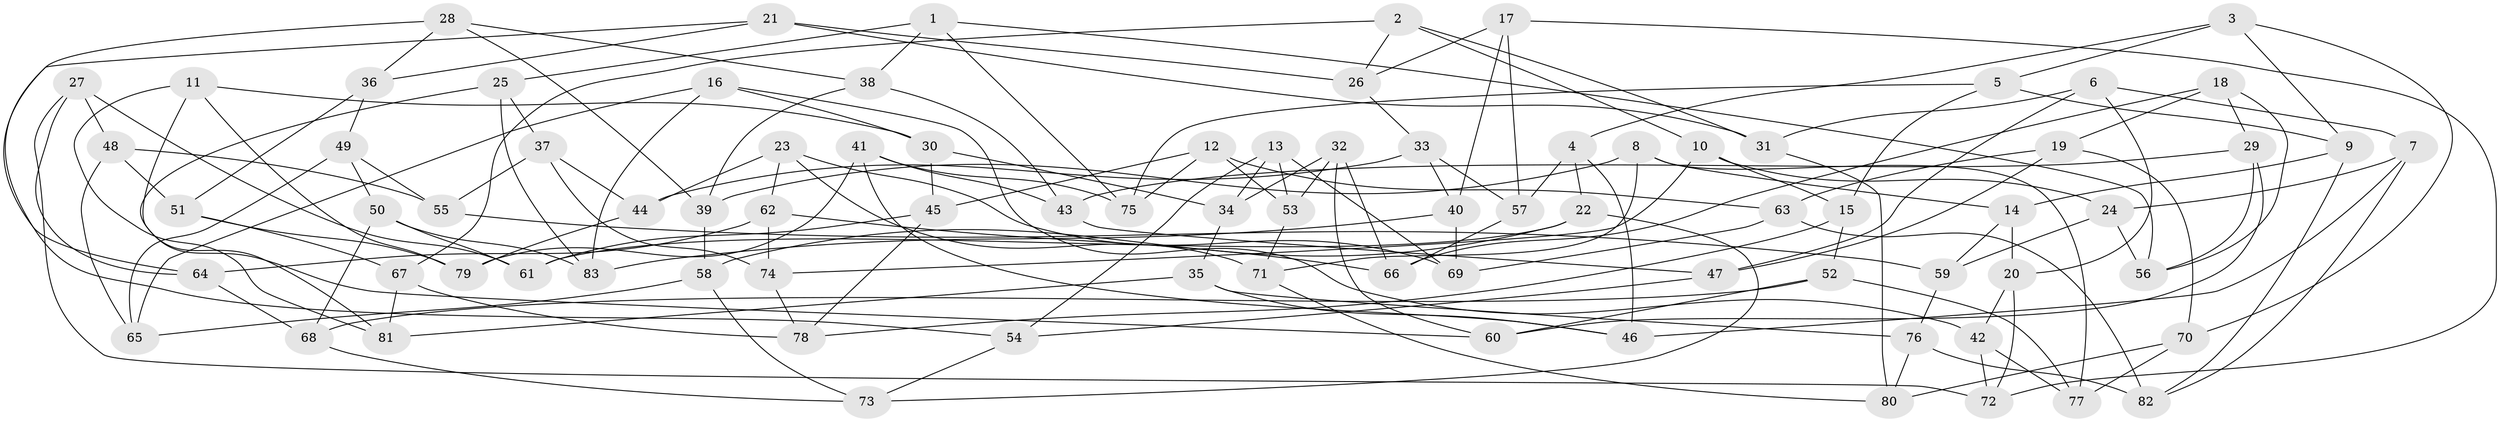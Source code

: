 // Generated by graph-tools (version 1.1) at 2025/37/03/09/25 02:37:48]
// undirected, 83 vertices, 166 edges
graph export_dot {
graph [start="1"]
  node [color=gray90,style=filled];
  1;
  2;
  3;
  4;
  5;
  6;
  7;
  8;
  9;
  10;
  11;
  12;
  13;
  14;
  15;
  16;
  17;
  18;
  19;
  20;
  21;
  22;
  23;
  24;
  25;
  26;
  27;
  28;
  29;
  30;
  31;
  32;
  33;
  34;
  35;
  36;
  37;
  38;
  39;
  40;
  41;
  42;
  43;
  44;
  45;
  46;
  47;
  48;
  49;
  50;
  51;
  52;
  53;
  54;
  55;
  56;
  57;
  58;
  59;
  60;
  61;
  62;
  63;
  64;
  65;
  66;
  67;
  68;
  69;
  70;
  71;
  72;
  73;
  74;
  75;
  76;
  77;
  78;
  79;
  80;
  81;
  82;
  83;
  1 -- 56;
  1 -- 25;
  1 -- 75;
  1 -- 38;
  2 -- 26;
  2 -- 31;
  2 -- 10;
  2 -- 67;
  3 -- 4;
  3 -- 70;
  3 -- 5;
  3 -- 9;
  4 -- 22;
  4 -- 46;
  4 -- 57;
  5 -- 9;
  5 -- 15;
  5 -- 75;
  6 -- 20;
  6 -- 47;
  6 -- 7;
  6 -- 31;
  7 -- 82;
  7 -- 46;
  7 -- 24;
  8 -- 14;
  8 -- 71;
  8 -- 77;
  8 -- 39;
  9 -- 14;
  9 -- 82;
  10 -- 24;
  10 -- 15;
  10 -- 74;
  11 -- 60;
  11 -- 79;
  11 -- 30;
  11 -- 81;
  12 -- 53;
  12 -- 75;
  12 -- 63;
  12 -- 45;
  13 -- 69;
  13 -- 54;
  13 -- 34;
  13 -- 53;
  14 -- 20;
  14 -- 59;
  15 -- 78;
  15 -- 52;
  16 -- 65;
  16 -- 42;
  16 -- 30;
  16 -- 83;
  17 -- 40;
  17 -- 57;
  17 -- 72;
  17 -- 26;
  18 -- 19;
  18 -- 66;
  18 -- 56;
  18 -- 29;
  19 -- 63;
  19 -- 47;
  19 -- 70;
  20 -- 42;
  20 -- 72;
  21 -- 36;
  21 -- 26;
  21 -- 31;
  21 -- 54;
  22 -- 61;
  22 -- 73;
  22 -- 58;
  23 -- 71;
  23 -- 62;
  23 -- 44;
  23 -- 69;
  24 -- 56;
  24 -- 59;
  25 -- 83;
  25 -- 37;
  25 -- 81;
  26 -- 33;
  27 -- 72;
  27 -- 48;
  27 -- 64;
  27 -- 61;
  28 -- 39;
  28 -- 38;
  28 -- 64;
  28 -- 36;
  29 -- 43;
  29 -- 56;
  29 -- 60;
  30 -- 45;
  30 -- 34;
  31 -- 80;
  32 -- 34;
  32 -- 60;
  32 -- 53;
  32 -- 66;
  33 -- 57;
  33 -- 44;
  33 -- 40;
  34 -- 35;
  35 -- 76;
  35 -- 46;
  35 -- 81;
  36 -- 51;
  36 -- 49;
  37 -- 44;
  37 -- 74;
  37 -- 55;
  38 -- 39;
  38 -- 43;
  39 -- 58;
  40 -- 69;
  40 -- 83;
  41 -- 43;
  41 -- 75;
  41 -- 46;
  41 -- 79;
  42 -- 72;
  42 -- 77;
  43 -- 47;
  44 -- 79;
  45 -- 78;
  45 -- 61;
  47 -- 54;
  48 -- 51;
  48 -- 65;
  48 -- 55;
  49 -- 50;
  49 -- 55;
  49 -- 65;
  50 -- 61;
  50 -- 83;
  50 -- 68;
  51 -- 79;
  51 -- 67;
  52 -- 77;
  52 -- 60;
  52 -- 68;
  53 -- 71;
  54 -- 73;
  55 -- 59;
  57 -- 66;
  58 -- 65;
  58 -- 73;
  59 -- 76;
  62 -- 66;
  62 -- 74;
  62 -- 64;
  63 -- 82;
  63 -- 69;
  64 -- 68;
  67 -- 81;
  67 -- 78;
  68 -- 73;
  70 -- 77;
  70 -- 80;
  71 -- 80;
  74 -- 78;
  76 -- 80;
  76 -- 82;
}
